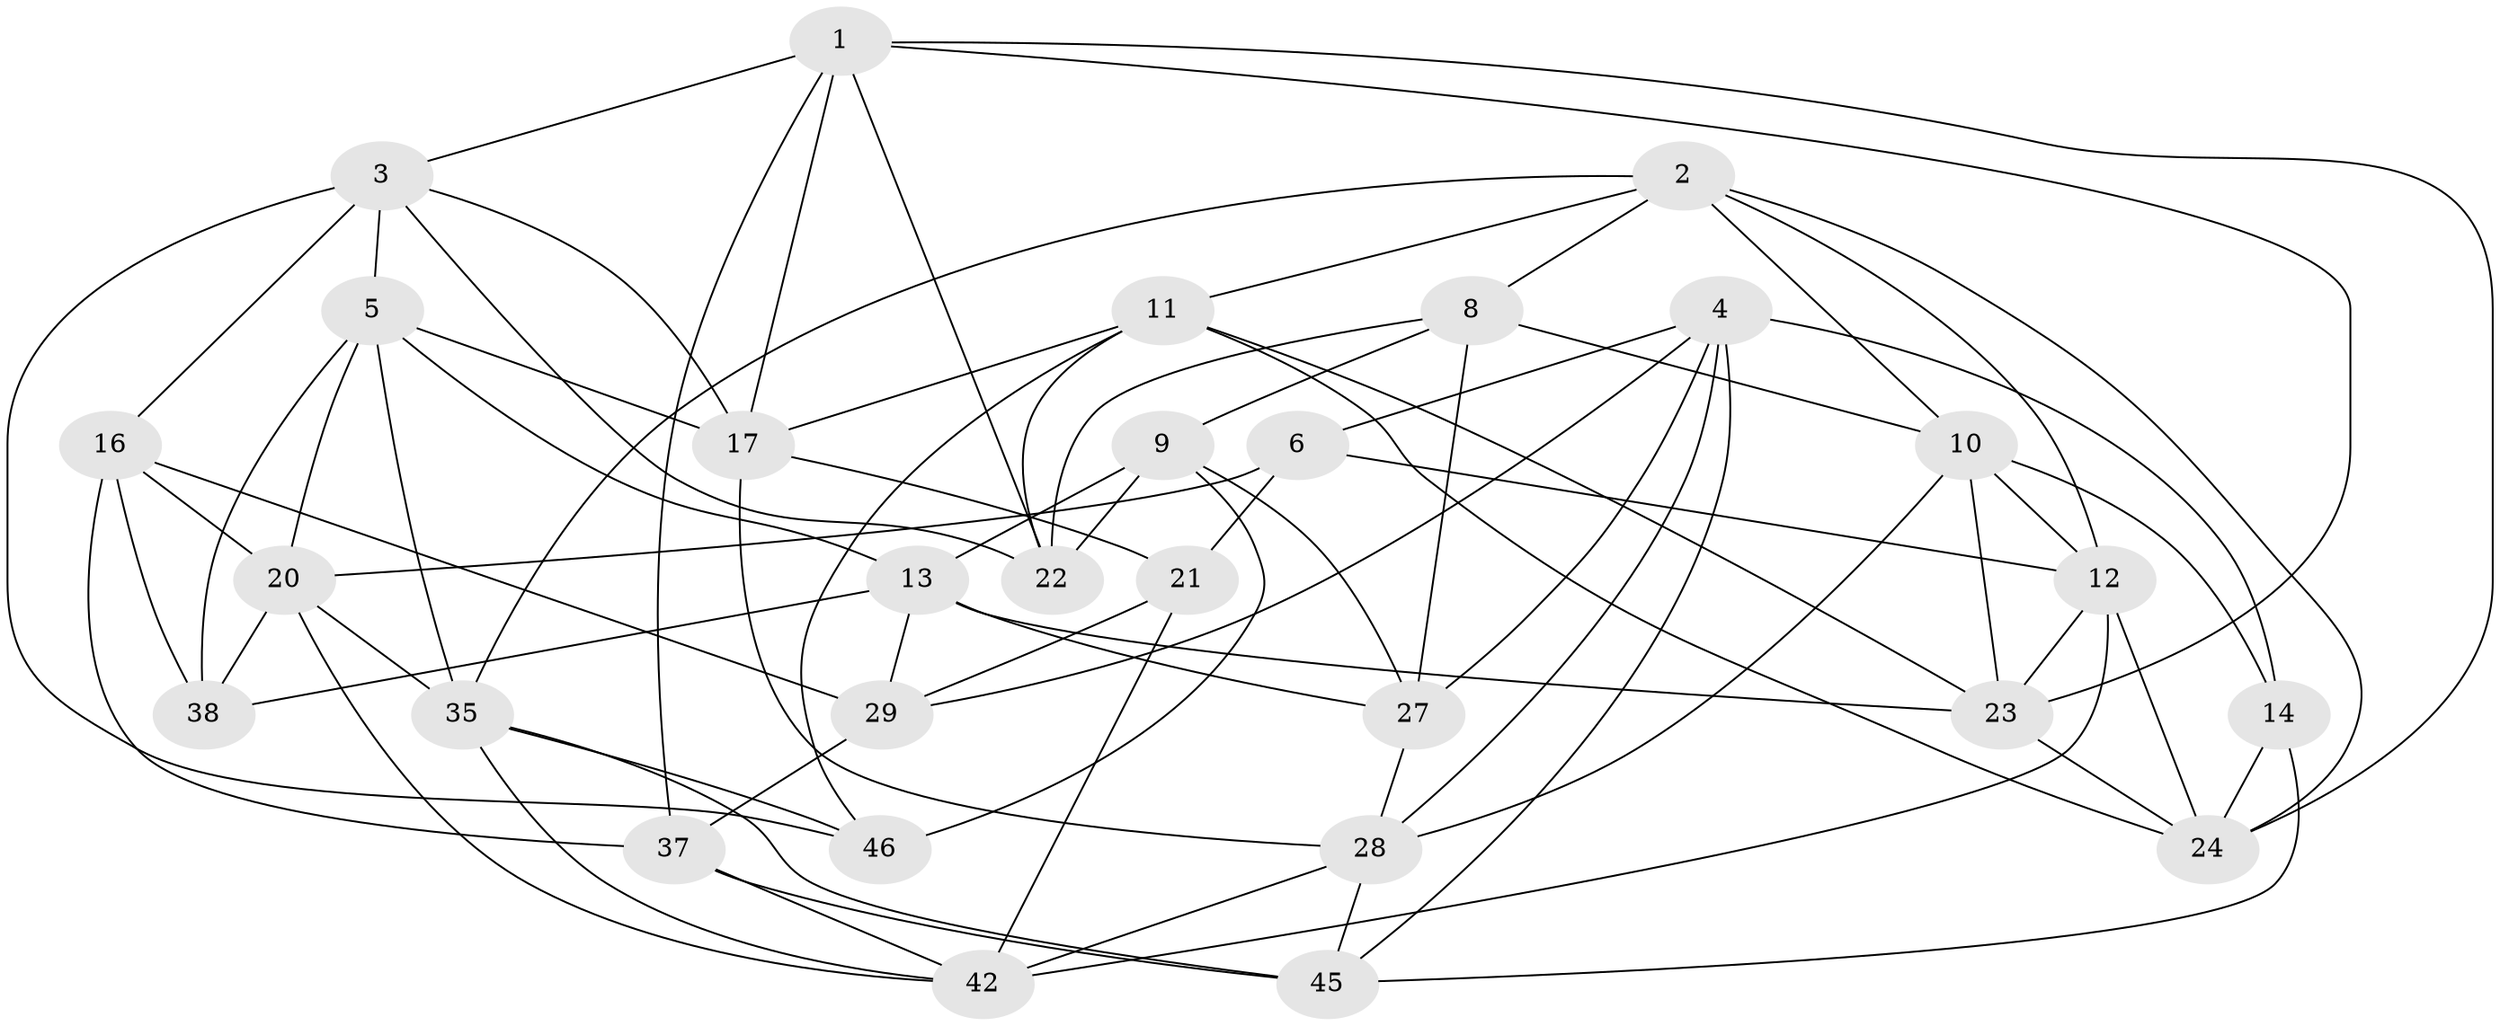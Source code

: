 // original degree distribution, {4: 1.0}
// Generated by graph-tools (version 1.1) at 2025/11/02/27/25 16:11:44]
// undirected, 29 vertices, 78 edges
graph export_dot {
graph [start="1"]
  node [color=gray90,style=filled];
  1 [super="+19"];
  2 [super="+26"];
  3 [super="+53"];
  4 [super="+7"];
  5 [super="+40"];
  6;
  8 [super="+33"];
  9 [super="+32"];
  10 [super="+41"];
  11 [super="+15"];
  12 [super="+49"];
  13 [super="+18"];
  14;
  16 [super="+43"];
  17 [super="+31"];
  20 [super="+30"];
  21;
  22 [super="+25"];
  23 [super="+44"];
  24 [super="+48"];
  27 [super="+36"];
  28 [super="+34"];
  29 [super="+51"];
  35 [super="+39"];
  37 [super="+47"];
  38;
  42 [super="+52"];
  45 [super="+50"];
  46;
  1 -- 22;
  1 -- 24;
  1 -- 17;
  1 -- 3;
  1 -- 37;
  1 -- 23;
  2 -- 35;
  2 -- 24;
  2 -- 8;
  2 -- 11;
  2 -- 10;
  2 -- 12;
  3 -- 46;
  3 -- 16;
  3 -- 5;
  3 -- 22;
  3 -- 17;
  4 -- 27;
  4 -- 14;
  4 -- 29;
  4 -- 28;
  4 -- 6;
  4 -- 45;
  5 -- 13;
  5 -- 17;
  5 -- 20;
  5 -- 38;
  5 -- 35;
  6 -- 21;
  6 -- 20;
  6 -- 12;
  8 -- 9;
  8 -- 10;
  8 -- 22;
  8 -- 27 [weight=2];
  9 -- 22 [weight=2];
  9 -- 27;
  9 -- 46;
  9 -- 13;
  10 -- 12;
  10 -- 28;
  10 -- 14;
  10 -- 23;
  11 -- 23;
  11 -- 46;
  11 -- 24;
  11 -- 22;
  11 -- 17;
  12 -- 23;
  12 -- 24;
  12 -- 42;
  13 -- 23;
  13 -- 27;
  13 -- 38;
  13 -- 29;
  14 -- 24;
  14 -- 45;
  16 -- 29 [weight=2];
  16 -- 38;
  16 -- 37;
  16 -- 20;
  17 -- 21;
  17 -- 28;
  20 -- 42;
  20 -- 38;
  20 -- 35;
  21 -- 42;
  21 -- 29;
  23 -- 24;
  27 -- 28;
  28 -- 45;
  28 -- 42;
  29 -- 37;
  35 -- 45;
  35 -- 46;
  35 -- 42;
  37 -- 45 [weight=2];
  37 -- 42;
}
